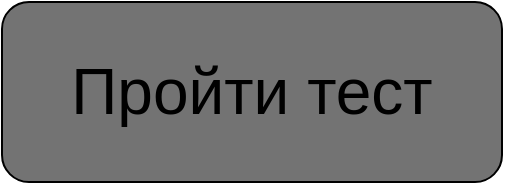 <mxfile version="14.7.7" type="device"><diagram id="9GDS0xxo7oMDI6kZSBpR" name="Page-1"><mxGraphModel dx="494" dy="248" grid="1" gridSize="10" guides="1" tooltips="1" connect="1" arrows="1" fold="1" page="1" pageScale="1" pageWidth="827" pageHeight="1169" math="0" shadow="0"><root><mxCell id="0"/><mxCell id="1" parent="0"/><mxCell id="QhFPd-7M6SOW8ssLM5UP-1" value="&lt;font style=&quot;font-size: 32px&quot;&gt;Пройти тест&lt;/font&gt;" style="rounded=1;whiteSpace=wrap;html=1;fillColor=#737373;" vertex="1" parent="1"><mxGeometry x="340" y="210" width="250" height="90" as="geometry"/></mxCell></root></mxGraphModel></diagram></mxfile>